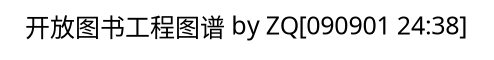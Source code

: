 digraph G {

    graph [label="开放图书工程图谱 by ZQ[090901 24:38]",
        labeljust="l",labelloc="t",
        fontsize=12.0,
        fontname="VeraSansYuanTi-Regular.ttf",        
        center=1,        size="20,15",
        ranksep=0.4,
        ];
    node[fontsize=10.0,
        ];
    edge [fontsize=9.0,
        ];
    
}
